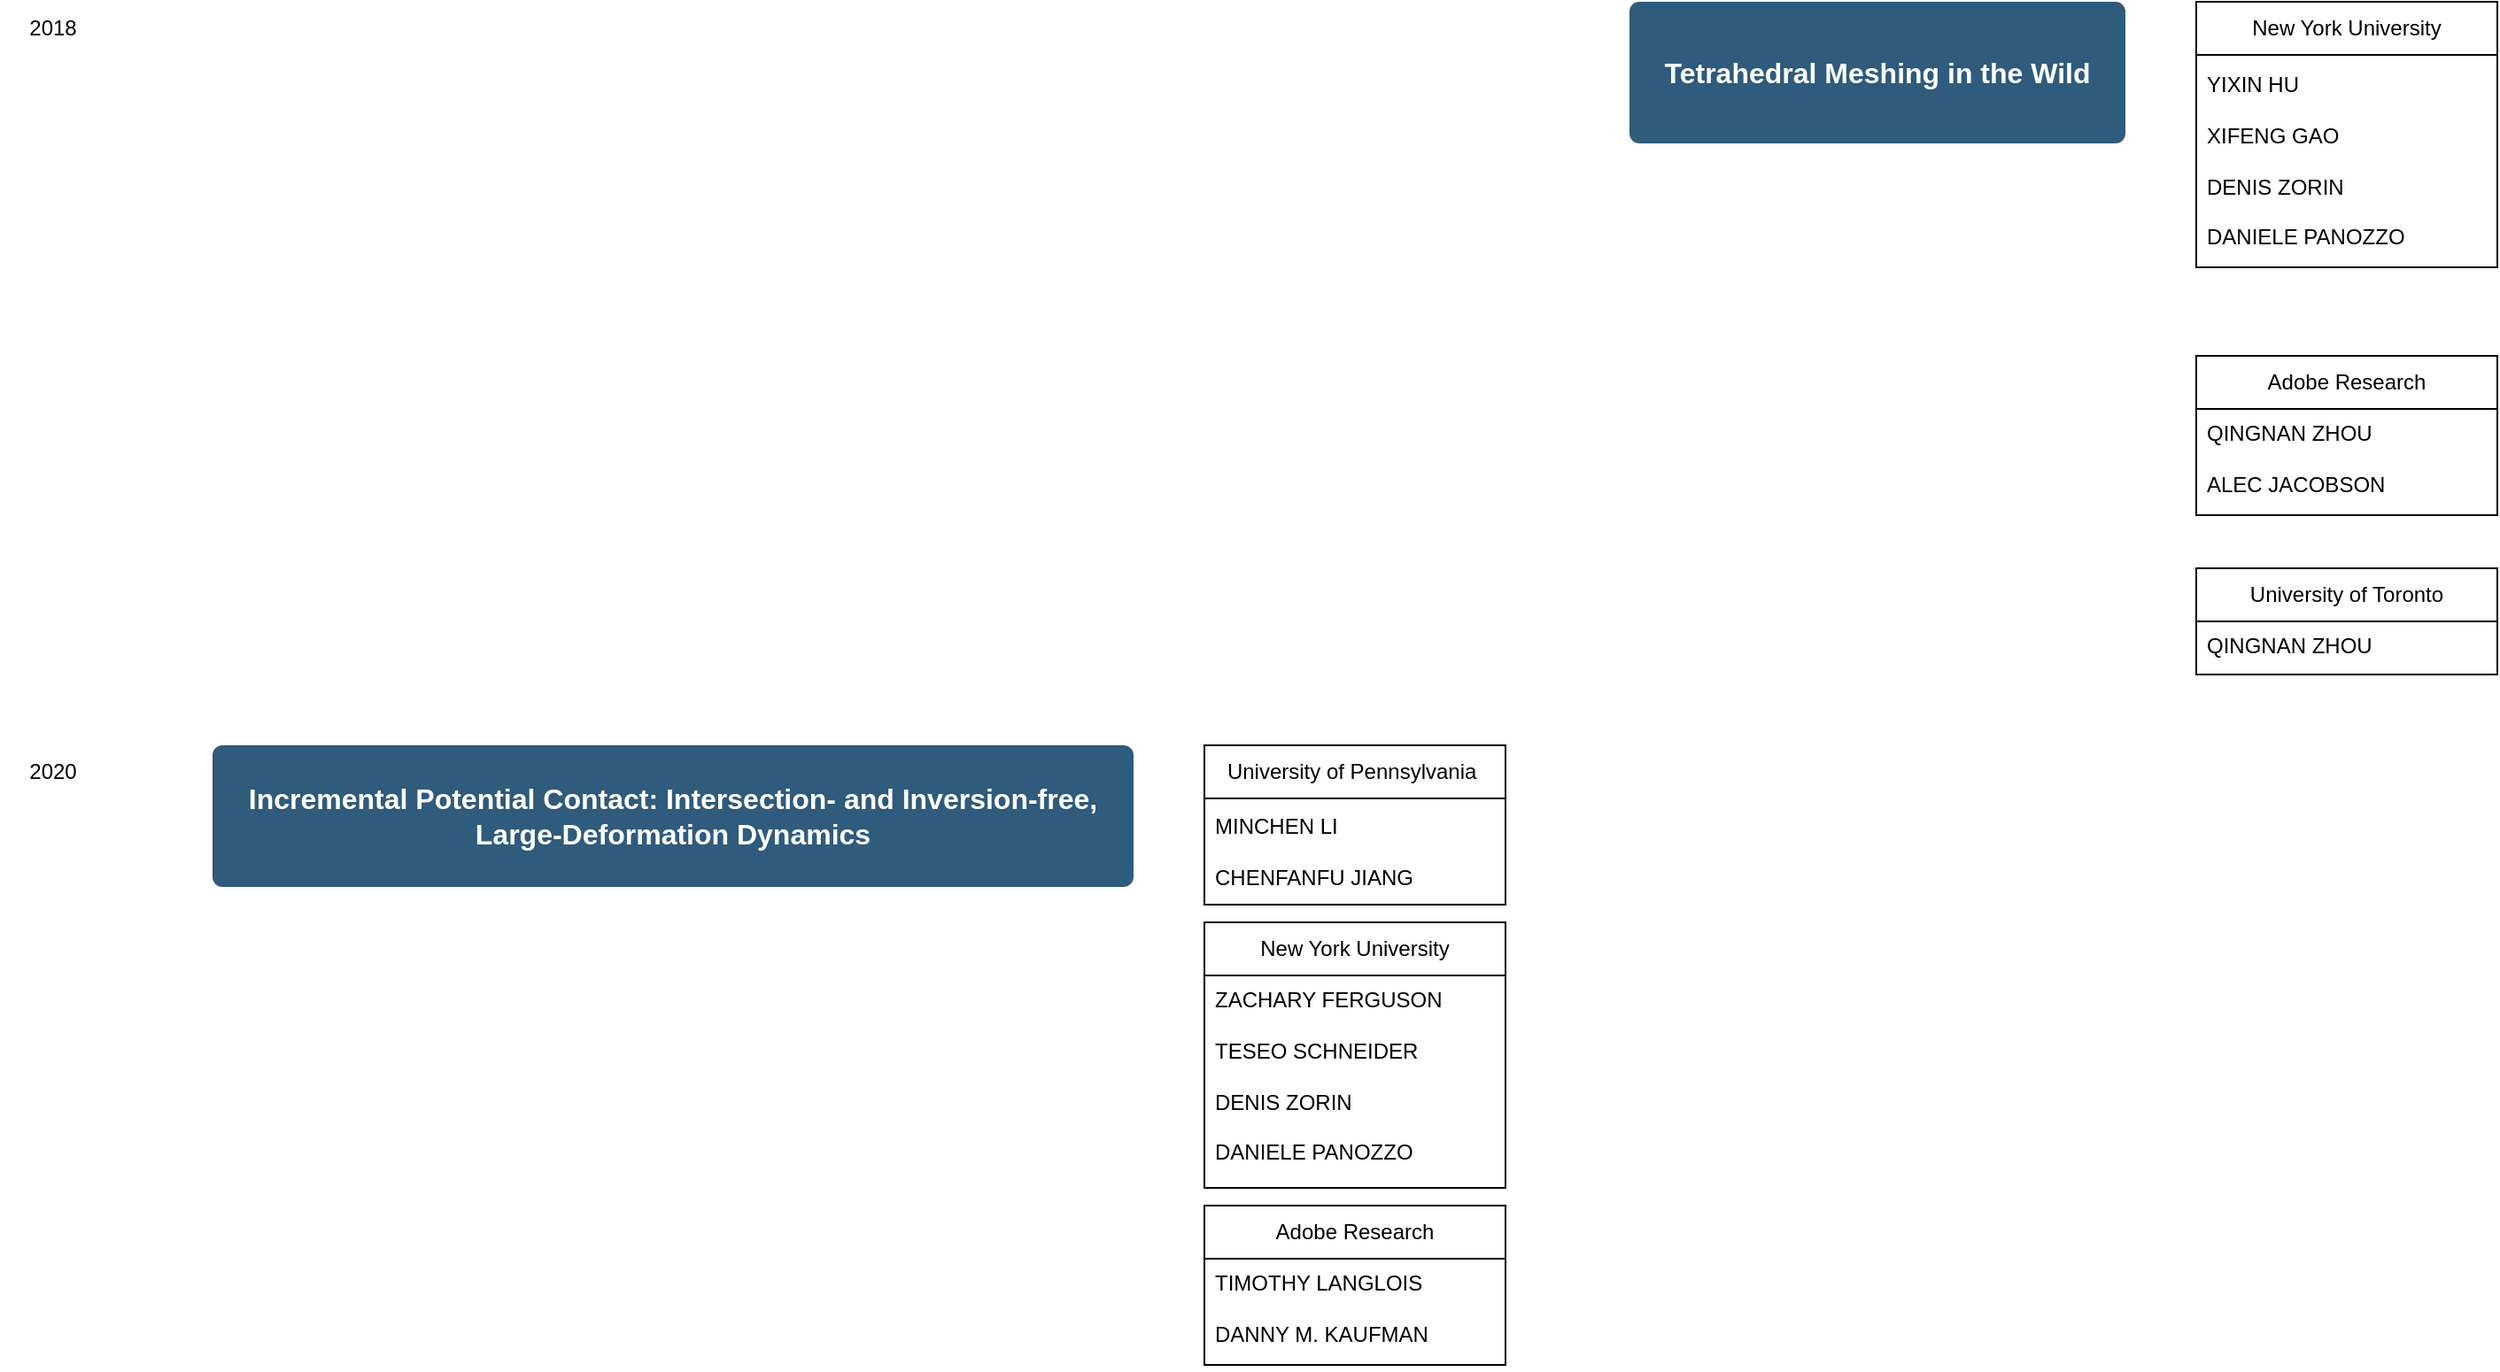<mxfile version="23.1.1" type="github">
  <diagram id="6a731a19-8d31-9384-78a2-239565b7b9f0" name="Page-1">
    <mxGraphModel dx="3457" dy="2657" grid="1" gridSize="10" guides="1" tooltips="1" connect="1" arrows="1" fold="1" page="1" pageScale="1" pageWidth="1169" pageHeight="827" background="none" math="0" shadow="0">
      <root>
        <mxCell id="0" />
        <mxCell id="1" parent="0" />
        <mxCell id="1749" value="Incremental Potential Contact: Intersection- and Inversion-free,&lt;br/&gt;Large-Deformation Dynamics" style="rounded=1;whiteSpace=wrap;html=1;shadow=0;labelBackgroundColor=none;strokeColor=none;strokeWidth=3;fillColor=#2F5B7C;fontFamily=Helvetica;fontSize=16;fontColor=#FFFFFF;align=center;fontStyle=1;spacing=5;arcSize=7;perimeterSpacing=2;" parent="1" vertex="1">
          <mxGeometry x="480" y="360" width="520" height="80" as="geometry" />
        </mxCell>
        <mxCell id="SvjpMgCOooim5OPrCzL7-1786" value="University of Pennsylvania&amp;nbsp;" style="swimlane;fontStyle=0;childLayout=stackLayout;horizontal=1;startSize=30;horizontalStack=0;resizeParent=1;resizeParentMax=0;resizeLast=0;collapsible=1;marginBottom=0;whiteSpace=wrap;html=1;" parent="1" vertex="1">
          <mxGeometry x="1040" y="360" width="170" height="90" as="geometry">
            <mxRectangle x="1040" y="360" width="60" height="30" as="alternateBounds" />
          </mxGeometry>
        </mxCell>
        <mxCell id="SvjpMgCOooim5OPrCzL7-1787" value="MINCHEN LI&lt;br&gt;&lt;br&gt;CHENFANFU JIANG" style="text;strokeColor=none;fillColor=none;align=left;verticalAlign=middle;spacingLeft=4;spacingRight=4;overflow=hidden;points=[[0,0.5],[1,0.5]];portConstraint=eastwest;rotatable=0;whiteSpace=wrap;html=1;" parent="SvjpMgCOooim5OPrCzL7-1786" vertex="1">
          <mxGeometry y="30" width="170" height="60" as="geometry" />
        </mxCell>
        <mxCell id="SvjpMgCOooim5OPrCzL7-1790" value="New York University" style="swimlane;fontStyle=0;childLayout=stackLayout;horizontal=1;startSize=30;horizontalStack=0;resizeParent=1;resizeParentMax=0;resizeLast=0;collapsible=1;marginBottom=0;whiteSpace=wrap;html=1;" parent="1" vertex="1">
          <mxGeometry x="1040" y="460" width="170" height="150" as="geometry">
            <mxRectangle x="710" y="500" width="60" height="30" as="alternateBounds" />
          </mxGeometry>
        </mxCell>
        <mxCell id="SvjpMgCOooim5OPrCzL7-1791" value="&lt;span style=&quot;border-color: var(--border-color);&quot;&gt;ZACHARY FERGUSON&lt;br&gt;&lt;br&gt;TESEO SCHNEIDER&lt;br&gt;&lt;br&gt;DENIS ZORIN &lt;br&gt;&lt;br&gt;DANIELE PANOZZO&lt;br&gt;&lt;/span&gt;" style="text;strokeColor=none;fillColor=none;align=left;verticalAlign=top;spacingLeft=4;spacingRight=4;overflow=hidden;points=[[0,0.5],[1,0.5]];portConstraint=eastwest;rotatable=0;whiteSpace=wrap;html=1;horizontal=1;" parent="SvjpMgCOooim5OPrCzL7-1790" vertex="1">
          <mxGeometry y="30" width="170" height="120" as="geometry" />
        </mxCell>
        <mxCell id="SvjpMgCOooim5OPrCzL7-1794" value="Adobe Research" style="swimlane;fontStyle=0;childLayout=stackLayout;horizontal=1;startSize=30;horizontalStack=0;resizeParent=1;resizeParentMax=0;resizeLast=0;collapsible=1;marginBottom=0;whiteSpace=wrap;html=1;" parent="1" vertex="1">
          <mxGeometry x="1040" y="620" width="170" height="90" as="geometry">
            <mxRectangle x="710" y="500" width="60" height="30" as="alternateBounds" />
          </mxGeometry>
        </mxCell>
        <mxCell id="SvjpMgCOooim5OPrCzL7-1795" value="&lt;span style=&quot;border-color: var(--border-color);&quot;&gt;TIMOTHY LANGLOIS&lt;br&gt;&lt;br&gt;DANNY M. KAUFMAN&lt;br&gt;&lt;/span&gt;" style="text;strokeColor=none;fillColor=none;align=left;verticalAlign=top;spacingLeft=4;spacingRight=4;overflow=hidden;points=[[0,0.5],[1,0.5]];portConstraint=eastwest;rotatable=0;whiteSpace=wrap;html=1;horizontal=1;" parent="SvjpMgCOooim5OPrCzL7-1794" vertex="1">
          <mxGeometry y="30" width="170" height="60" as="geometry" />
        </mxCell>
        <mxCell id="SvjpMgCOooim5OPrCzL7-1798" value="2020&lt;br&gt;" style="text;html=1;strokeColor=none;fillColor=none;align=center;verticalAlign=middle;whiteSpace=wrap;rounded=0;" parent="1" vertex="1">
          <mxGeometry x="360" y="360" width="60" height="30" as="geometry" />
        </mxCell>
        <mxCell id="wZY8NO2wIjAyJ-ErL3Ob-1749" value="Tetrahedral Meshing in the Wild" style="rounded=1;whiteSpace=wrap;html=1;shadow=0;labelBackgroundColor=none;strokeColor=none;strokeWidth=3;fillColor=#2F5B7C;fontFamily=Helvetica;fontSize=16;fontColor=#FFFFFF;align=center;fontStyle=1;spacing=5;arcSize=7;perimeterSpacing=2;" vertex="1" parent="1">
          <mxGeometry x="1280" y="-60" width="280" height="80" as="geometry" />
        </mxCell>
        <mxCell id="wZY8NO2wIjAyJ-ErL3Ob-1750" value="New York University&lt;br/&gt;" style="swimlane;fontStyle=0;childLayout=stackLayout;horizontal=1;startSize=30;horizontalStack=0;resizeParent=1;resizeParentMax=0;resizeLast=0;collapsible=1;marginBottom=0;whiteSpace=wrap;html=1;" vertex="1" parent="1">
          <mxGeometry x="1600" y="-60" width="170" height="150" as="geometry">
            <mxRectangle x="1040" y="360" width="60" height="30" as="alternateBounds" />
          </mxGeometry>
        </mxCell>
        <mxCell id="wZY8NO2wIjAyJ-ErL3Ob-1751" value="YIXIN HU&lt;br&gt;&lt;br&gt;XIFENG GAO&lt;br&gt;&lt;br style=&quot;border-color: var(--border-color);&quot;&gt;DENIS ZORIN&lt;br&gt;&lt;br style=&quot;border-color: var(--border-color);&quot;&gt;DANIELE PANOZZO" style="text;strokeColor=none;fillColor=none;align=left;verticalAlign=middle;spacingLeft=4;spacingRight=4;overflow=hidden;points=[[0,0.5],[1,0.5]];portConstraint=eastwest;rotatable=0;whiteSpace=wrap;html=1;" vertex="1" parent="wZY8NO2wIjAyJ-ErL3Ob-1750">
          <mxGeometry y="30" width="170" height="120" as="geometry" />
        </mxCell>
        <mxCell id="wZY8NO2wIjAyJ-ErL3Ob-1753" value="Adobe Research" style="swimlane;fontStyle=0;childLayout=stackLayout;horizontal=1;startSize=30;horizontalStack=0;resizeParent=1;resizeParentMax=0;resizeLast=0;collapsible=1;marginBottom=0;whiteSpace=wrap;html=1;" vertex="1" parent="1">
          <mxGeometry x="1600" y="140" width="170" height="90" as="geometry">
            <mxRectangle x="1040" y="360" width="60" height="30" as="alternateBounds" />
          </mxGeometry>
        </mxCell>
        <mxCell id="wZY8NO2wIjAyJ-ErL3Ob-1754" value="QINGNAN ZHOU&lt;br&gt;&lt;br&gt;ALEC JACOBSON" style="text;strokeColor=none;fillColor=none;align=left;verticalAlign=top;spacingLeft=4;spacingRight=4;overflow=hidden;points=[[0,0.5],[1,0.5]];portConstraint=eastwest;rotatable=0;whiteSpace=wrap;html=1;horizontal=1;" vertex="1" parent="wZY8NO2wIjAyJ-ErL3Ob-1753">
          <mxGeometry y="30" width="170" height="60" as="geometry" />
        </mxCell>
        <mxCell id="wZY8NO2wIjAyJ-ErL3Ob-1757" value="University of Toronto" style="swimlane;fontStyle=0;childLayout=stackLayout;horizontal=1;startSize=30;horizontalStack=0;resizeParent=1;resizeParentMax=0;resizeLast=0;collapsible=1;marginBottom=0;whiteSpace=wrap;html=1;" vertex="1" parent="1">
          <mxGeometry x="1600" y="260" width="170" height="60" as="geometry">
            <mxRectangle x="1040" y="360" width="60" height="30" as="alternateBounds" />
          </mxGeometry>
        </mxCell>
        <mxCell id="wZY8NO2wIjAyJ-ErL3Ob-1758" value="QINGNAN ZHOU" style="text;strokeColor=none;fillColor=none;align=left;verticalAlign=top;spacingLeft=4;spacingRight=4;overflow=hidden;points=[[0,0.5],[1,0.5]];portConstraint=eastwest;rotatable=0;whiteSpace=wrap;html=1;horizontal=1;" vertex="1" parent="wZY8NO2wIjAyJ-ErL3Ob-1757">
          <mxGeometry y="30" width="170" height="30" as="geometry" />
        </mxCell>
        <mxCell id="wZY8NO2wIjAyJ-ErL3Ob-1759" value="2018" style="text;html=1;strokeColor=none;fillColor=none;align=center;verticalAlign=middle;whiteSpace=wrap;rounded=0;" vertex="1" parent="1">
          <mxGeometry x="360" y="-60" width="60" height="30" as="geometry" />
        </mxCell>
      </root>
    </mxGraphModel>
  </diagram>
</mxfile>
